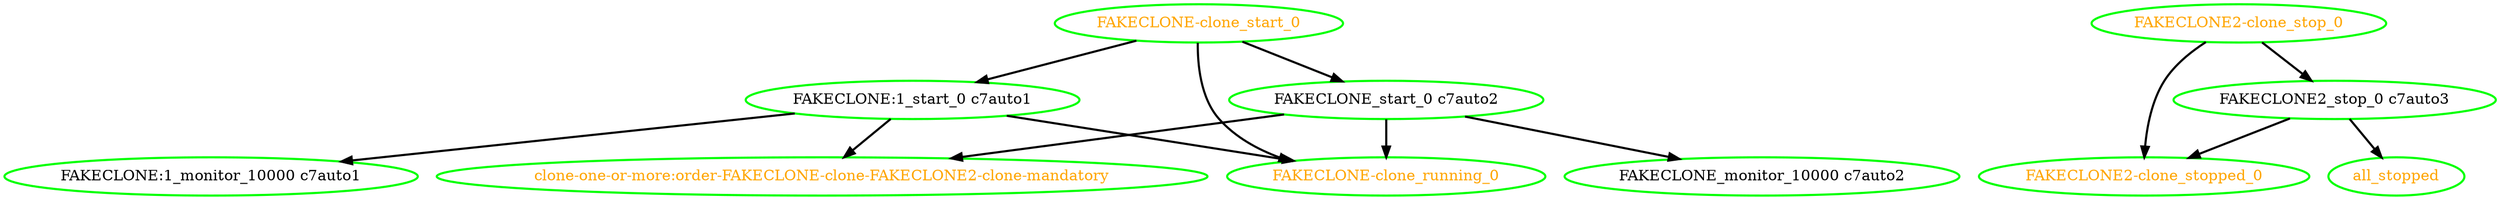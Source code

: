  digraph "g" {
"FAKECLONE-clone_running_0" [ style=bold color="green" fontcolor="orange"]
"FAKECLONE-clone_start_0" -> "FAKECLONE-clone_running_0" [ style = bold]
"FAKECLONE-clone_start_0" -> "FAKECLONE:1_start_0 c7auto1" [ style = bold]
"FAKECLONE-clone_start_0" -> "FAKECLONE_start_0 c7auto2" [ style = bold]
"FAKECLONE-clone_start_0" [ style=bold color="green" fontcolor="orange"]
"FAKECLONE2-clone_stop_0" -> "FAKECLONE2-clone_stopped_0" [ style = bold]
"FAKECLONE2-clone_stop_0" -> "FAKECLONE2_stop_0 c7auto3" [ style = bold]
"FAKECLONE2-clone_stop_0" [ style=bold color="green" fontcolor="orange"]
"FAKECLONE2-clone_stopped_0" [ style=bold color="green" fontcolor="orange"]
"FAKECLONE2_stop_0 c7auto3" -> "FAKECLONE2-clone_stopped_0" [ style = bold]
"FAKECLONE2_stop_0 c7auto3" -> "all_stopped" [ style = bold]
"FAKECLONE2_stop_0 c7auto3" [ style=bold color="green" fontcolor="black"]
"FAKECLONE:1_monitor_10000 c7auto1" [ style=bold color="green" fontcolor="black"]
"FAKECLONE:1_start_0 c7auto1" -> "FAKECLONE-clone_running_0" [ style = bold]
"FAKECLONE:1_start_0 c7auto1" -> "FAKECLONE:1_monitor_10000 c7auto1" [ style = bold]
"FAKECLONE:1_start_0 c7auto1" -> "clone-one-or-more:order-FAKECLONE-clone-FAKECLONE2-clone-mandatory" [ style = bold]
"FAKECLONE:1_start_0 c7auto1" [ style=bold color="green" fontcolor="black"]
"FAKECLONE_monitor_10000 c7auto2" [ style=bold color="green" fontcolor="black"]
"FAKECLONE_start_0 c7auto2" -> "FAKECLONE-clone_running_0" [ style = bold]
"FAKECLONE_start_0 c7auto2" -> "FAKECLONE_monitor_10000 c7auto2" [ style = bold]
"FAKECLONE_start_0 c7auto2" -> "clone-one-or-more:order-FAKECLONE-clone-FAKECLONE2-clone-mandatory" [ style = bold]
"FAKECLONE_start_0 c7auto2" [ style=bold color="green" fontcolor="black"]
"all_stopped" [ style=bold color="green" fontcolor="orange"]
"clone-one-or-more:order-FAKECLONE-clone-FAKECLONE2-clone-mandatory" [ style=bold color="green" fontcolor="orange"]
}

